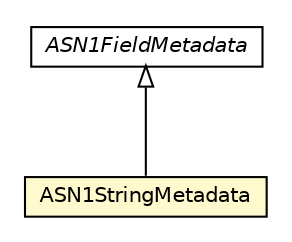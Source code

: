 #!/usr/local/bin/dot
#
# Class diagram 
# Generated by UMLGraph version R5_6-24-gf6e263 (http://www.umlgraph.org/)
#

digraph G {
	edge [fontname="Helvetica",fontsize=10,labelfontname="Helvetica",labelfontsize=10];
	node [fontname="Helvetica",fontsize=10,shape=plaintext];
	nodesep=0.25;
	ranksep=0.5;
	// org.universAAL.lddi.lib.ieeex73std.org.bn.metadata.ASN1FieldMetadata
	c1766035 [label=<<table title="org.universAAL.lddi.lib.ieeex73std.org.bn.metadata.ASN1FieldMetadata" border="0" cellborder="1" cellspacing="0" cellpadding="2" port="p" href="./ASN1FieldMetadata.html">
		<tr><td><table border="0" cellspacing="0" cellpadding="1">
<tr><td align="center" balign="center"><font face="Helvetica-Oblique"> ASN1FieldMetadata </font></td></tr>
		</table></td></tr>
		</table>>, URL="./ASN1FieldMetadata.html", fontname="Helvetica", fontcolor="black", fontsize=10.0];
	// org.universAAL.lddi.lib.ieeex73std.org.bn.metadata.ASN1StringMetadata
	c1766038 [label=<<table title="org.universAAL.lddi.lib.ieeex73std.org.bn.metadata.ASN1StringMetadata" border="0" cellborder="1" cellspacing="0" cellpadding="2" port="p" bgcolor="lemonChiffon" href="./ASN1StringMetadata.html">
		<tr><td><table border="0" cellspacing="0" cellpadding="1">
<tr><td align="center" balign="center"> ASN1StringMetadata </td></tr>
		</table></td></tr>
		</table>>, URL="./ASN1StringMetadata.html", fontname="Helvetica", fontcolor="black", fontsize=10.0];
	//org.universAAL.lddi.lib.ieeex73std.org.bn.metadata.ASN1StringMetadata extends org.universAAL.lddi.lib.ieeex73std.org.bn.metadata.ASN1FieldMetadata
	c1766035:p -> c1766038:p [dir=back,arrowtail=empty];
}

